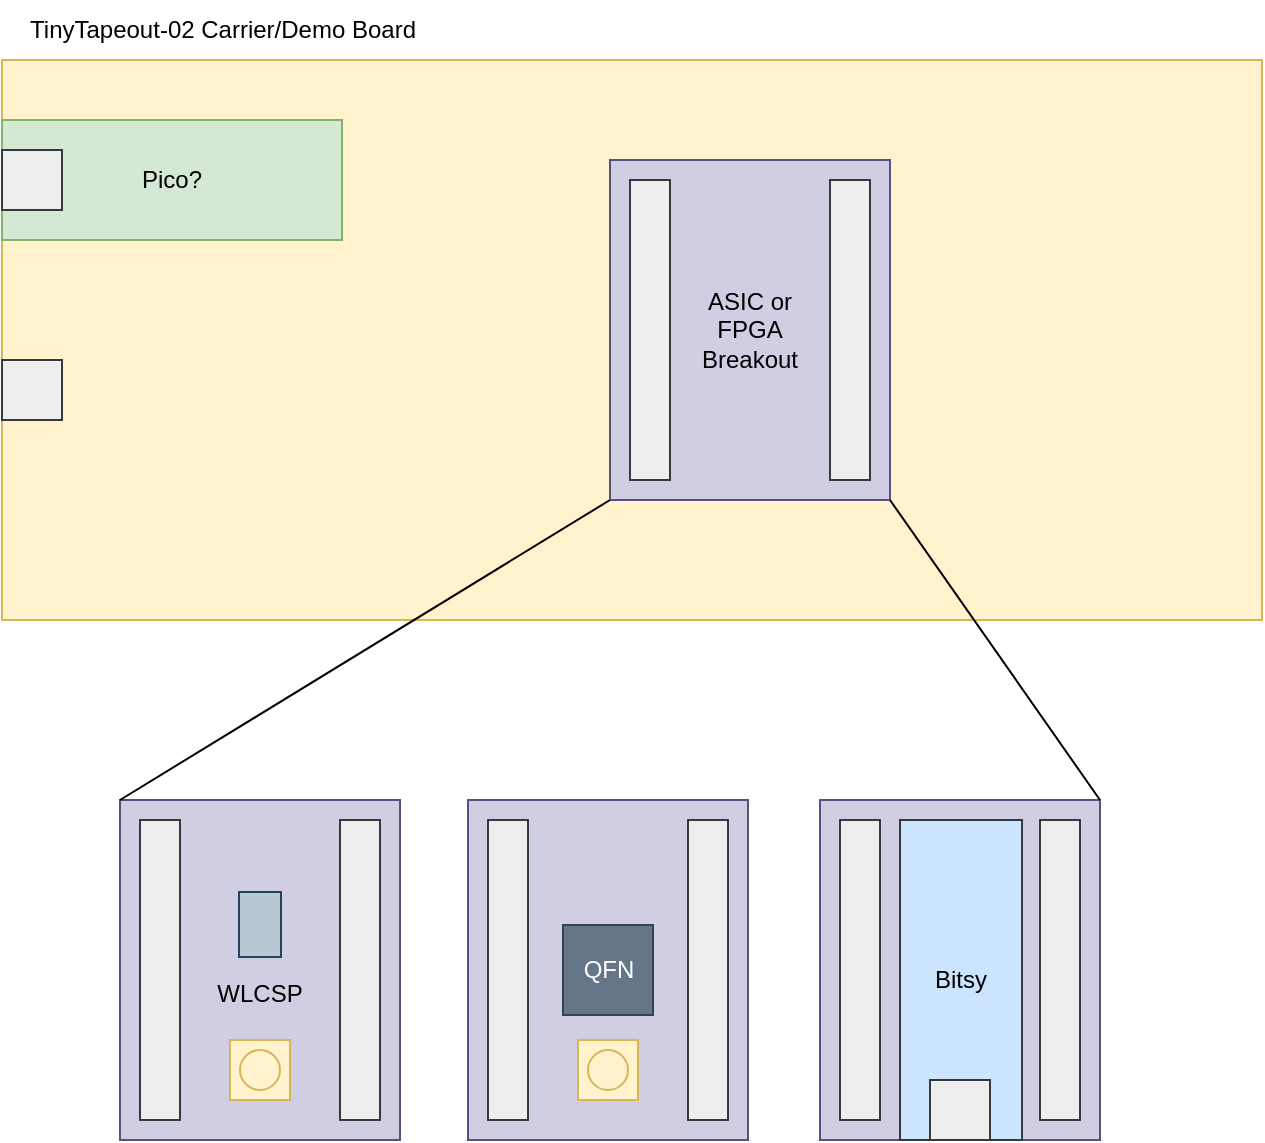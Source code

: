 <mxfile version="20.7.4" type="device"><diagram id="YsHh1xvj17PGqudBUri0" name="Page-1"><mxGraphModel dx="1114" dy="593" grid="1" gridSize="10" guides="1" tooltips="1" connect="1" arrows="1" fold="1" page="1" pageScale="1" pageWidth="827" pageHeight="1169" math="0" shadow="0"><root><mxCell id="0"/><mxCell id="1" parent="0"/><mxCell id="f-1rKHO9VsVYgaEoxZsL-1" value="" style="rounded=0;whiteSpace=wrap;html=1;fillColor=#fff2cc;strokeColor=#d6b656;" vertex="1" parent="1"><mxGeometry x="110" y="80" width="630" height="280" as="geometry"/></mxCell><mxCell id="f-1rKHO9VsVYgaEoxZsL-2" value="" style="rounded=0;whiteSpace=wrap;html=1;fillColor=#d0cee2;strokeColor=#56517e;" vertex="1" parent="1"><mxGeometry x="169" y="450" width="140" height="170" as="geometry"/></mxCell><mxCell id="f-1rKHO9VsVYgaEoxZsL-4" value="" style="rounded=0;whiteSpace=wrap;html=1;fillColor=#eeeeee;strokeColor=#36393d;" vertex="1" parent="1"><mxGeometry x="179" y="460" width="20" height="150" as="geometry"/></mxCell><mxCell id="f-1rKHO9VsVYgaEoxZsL-5" value="" style="rounded=0;whiteSpace=wrap;html=1;fillColor=#eeeeee;strokeColor=#36393d;" vertex="1" parent="1"><mxGeometry x="279" y="460" width="20" height="150" as="geometry"/></mxCell><mxCell id="f-1rKHO9VsVYgaEoxZsL-6" value="" style="rounded=0;whiteSpace=wrap;html=1;fillColor=#d0cee2;strokeColor=#56517e;" vertex="1" parent="1"><mxGeometry x="343" y="450" width="140" height="170" as="geometry"/></mxCell><mxCell id="f-1rKHO9VsVYgaEoxZsL-7" value="" style="rounded=0;whiteSpace=wrap;html=1;fillColor=#eeeeee;strokeColor=#36393d;" vertex="1" parent="1"><mxGeometry x="353" y="460" width="20" height="150" as="geometry"/></mxCell><mxCell id="f-1rKHO9VsVYgaEoxZsL-8" value="" style="rounded=0;whiteSpace=wrap;html=1;fillColor=#eeeeee;strokeColor=#36393d;" vertex="1" parent="1"><mxGeometry x="453" y="460" width="20" height="150" as="geometry"/></mxCell><mxCell id="f-1rKHO9VsVYgaEoxZsL-9" value="" style="rounded=0;whiteSpace=wrap;html=1;fillColor=#d0cee2;strokeColor=#56517e;" vertex="1" parent="1"><mxGeometry x="519" y="450" width="140" height="170" as="geometry"/></mxCell><mxCell id="f-1rKHO9VsVYgaEoxZsL-10" value="" style="rounded=0;whiteSpace=wrap;html=1;fillColor=#eeeeee;strokeColor=#36393d;" vertex="1" parent="1"><mxGeometry x="529" y="460" width="20" height="150" as="geometry"/></mxCell><mxCell id="f-1rKHO9VsVYgaEoxZsL-11" value="" style="rounded=0;whiteSpace=wrap;html=1;fillColor=#eeeeee;strokeColor=#36393d;" vertex="1" parent="1"><mxGeometry x="629" y="460" width="20" height="150" as="geometry"/></mxCell><mxCell id="f-1rKHO9VsVYgaEoxZsL-12" value="Bitsy" style="rounded=0;whiteSpace=wrap;html=1;fillColor=#cce5ff;strokeColor=#36393d;" vertex="1" parent="1"><mxGeometry x="559" y="460" width="61" height="160" as="geometry"/></mxCell><mxCell id="f-1rKHO9VsVYgaEoxZsL-13" value="" style="rounded=0;whiteSpace=wrap;html=1;fillColor=#eeeeee;strokeColor=#36393d;" vertex="1" parent="1"><mxGeometry x="574" y="590" width="30" height="30" as="geometry"/></mxCell><mxCell id="f-1rKHO9VsVYgaEoxZsL-14" value="QFN" style="whiteSpace=wrap;html=1;aspect=fixed;fillColor=#647687;fontColor=#ffffff;strokeColor=#314354;" vertex="1" parent="1"><mxGeometry x="390.5" y="512.5" width="45" height="45" as="geometry"/></mxCell><mxCell id="f-1rKHO9VsVYgaEoxZsL-15" value="" style="rounded=0;whiteSpace=wrap;html=1;fillColor=#bac8d3;strokeColor=#23445d;" vertex="1" parent="1"><mxGeometry x="228.5" y="496" width="21" height="32.5" as="geometry"/></mxCell><mxCell id="f-1rKHO9VsVYgaEoxZsL-18" value="" style="whiteSpace=wrap;html=1;aspect=fixed;fillColor=#fff2cc;strokeColor=#d6b656;" vertex="1" parent="1"><mxGeometry x="224" y="570" width="30" height="30" as="geometry"/></mxCell><mxCell id="f-1rKHO9VsVYgaEoxZsL-19" value="" style="ellipse;whiteSpace=wrap;html=1;aspect=fixed;fillColor=#fff2cc;strokeColor=#d6b656;" vertex="1" parent="1"><mxGeometry x="229" y="575" width="20" height="20" as="geometry"/></mxCell><mxCell id="f-1rKHO9VsVYgaEoxZsL-23" value="" style="whiteSpace=wrap;html=1;aspect=fixed;fillColor=#fff2cc;strokeColor=#d6b656;" vertex="1" parent="1"><mxGeometry x="398" y="570" width="30" height="30" as="geometry"/></mxCell><mxCell id="f-1rKHO9VsVYgaEoxZsL-24" value="" style="ellipse;whiteSpace=wrap;html=1;aspect=fixed;fillColor=#fff2cc;strokeColor=#d6b656;" vertex="1" parent="1"><mxGeometry x="403" y="575" width="20" height="20" as="geometry"/></mxCell><mxCell id="f-1rKHO9VsVYgaEoxZsL-30" value="" style="group" vertex="1" connectable="0" parent="1"><mxGeometry x="414" y="130" width="140" height="170" as="geometry"/></mxCell><mxCell id="f-1rKHO9VsVYgaEoxZsL-25" value="&lt;div&gt;ASIC or&lt;/div&gt;&lt;div&gt;FPGA&lt;/div&gt;&lt;div&gt;Breakout&lt;br&gt;&lt;/div&gt;" style="rounded=0;whiteSpace=wrap;html=1;fillColor=#d0cee2;strokeColor=#56517e;" vertex="1" parent="f-1rKHO9VsVYgaEoxZsL-30"><mxGeometry width="140" height="170" as="geometry"/></mxCell><mxCell id="f-1rKHO9VsVYgaEoxZsL-26" value="" style="rounded=0;whiteSpace=wrap;html=1;fillColor=#eeeeee;strokeColor=#36393d;" vertex="1" parent="f-1rKHO9VsVYgaEoxZsL-30"><mxGeometry x="10" y="10" width="20" height="150" as="geometry"/></mxCell><mxCell id="f-1rKHO9VsVYgaEoxZsL-27" value="" style="rounded=0;whiteSpace=wrap;html=1;fillColor=#eeeeee;strokeColor=#36393d;" vertex="1" parent="f-1rKHO9VsVYgaEoxZsL-30"><mxGeometry x="110" y="10" width="20" height="150" as="geometry"/></mxCell><mxCell id="f-1rKHO9VsVYgaEoxZsL-31" value="" style="endArrow=none;html=1;rounded=0;exitX=0;exitY=0;exitDx=0;exitDy=0;entryX=0;entryY=1;entryDx=0;entryDy=0;" edge="1" parent="1" source="f-1rKHO9VsVYgaEoxZsL-2" target="f-1rKHO9VsVYgaEoxZsL-25"><mxGeometry width="50" height="50" relative="1" as="geometry"><mxPoint x="390" y="410" as="sourcePoint"/><mxPoint x="440" y="360" as="targetPoint"/></mxGeometry></mxCell><mxCell id="f-1rKHO9VsVYgaEoxZsL-32" value="" style="endArrow=none;html=1;rounded=0;entryX=1;entryY=1;entryDx=0;entryDy=0;exitX=1;exitY=0;exitDx=0;exitDy=0;" edge="1" parent="1" source="f-1rKHO9VsVYgaEoxZsL-9" target="f-1rKHO9VsVYgaEoxZsL-25"><mxGeometry width="50" height="50" relative="1" as="geometry"><mxPoint x="390" y="410" as="sourcePoint"/><mxPoint x="440" y="360" as="targetPoint"/></mxGeometry></mxCell><mxCell id="f-1rKHO9VsVYgaEoxZsL-33" value="Pico?" style="rounded=0;whiteSpace=wrap;html=1;fillColor=#d5e8d4;strokeColor=#82b366;" vertex="1" parent="1"><mxGeometry x="110" y="110" width="170" height="60" as="geometry"/></mxCell><mxCell id="f-1rKHO9VsVYgaEoxZsL-34" value="" style="rounded=0;whiteSpace=wrap;html=1;fillColor=#eeeeee;strokeColor=#36393d;" vertex="1" parent="1"><mxGeometry x="110" y="125" width="30" height="30" as="geometry"/></mxCell><mxCell id="f-1rKHO9VsVYgaEoxZsL-36" value="&lt;div&gt;TinyTapeout-02 Carrier/Demo Board&lt;/div&gt;" style="text;html=1;align=center;verticalAlign=middle;resizable=0;points=[];autosize=1;strokeColor=none;fillColor=none;" vertex="1" parent="1"><mxGeometry x="110" y="50" width="220" height="30" as="geometry"/></mxCell><mxCell id="f-1rKHO9VsVYgaEoxZsL-37" value="" style="rounded=0;whiteSpace=wrap;html=1;fillColor=#eeeeee;strokeColor=#36393d;" vertex="1" parent="1"><mxGeometry x="110" y="230" width="30" height="30" as="geometry"/></mxCell><mxCell id="f-1rKHO9VsVYgaEoxZsL-38" value="WLCSP" style="text;html=1;strokeColor=none;fillColor=none;align=center;verticalAlign=middle;whiteSpace=wrap;rounded=0;" vertex="1" parent="1"><mxGeometry x="209" y="532" width="60" height="30" as="geometry"/></mxCell></root></mxGraphModel></diagram></mxfile>
